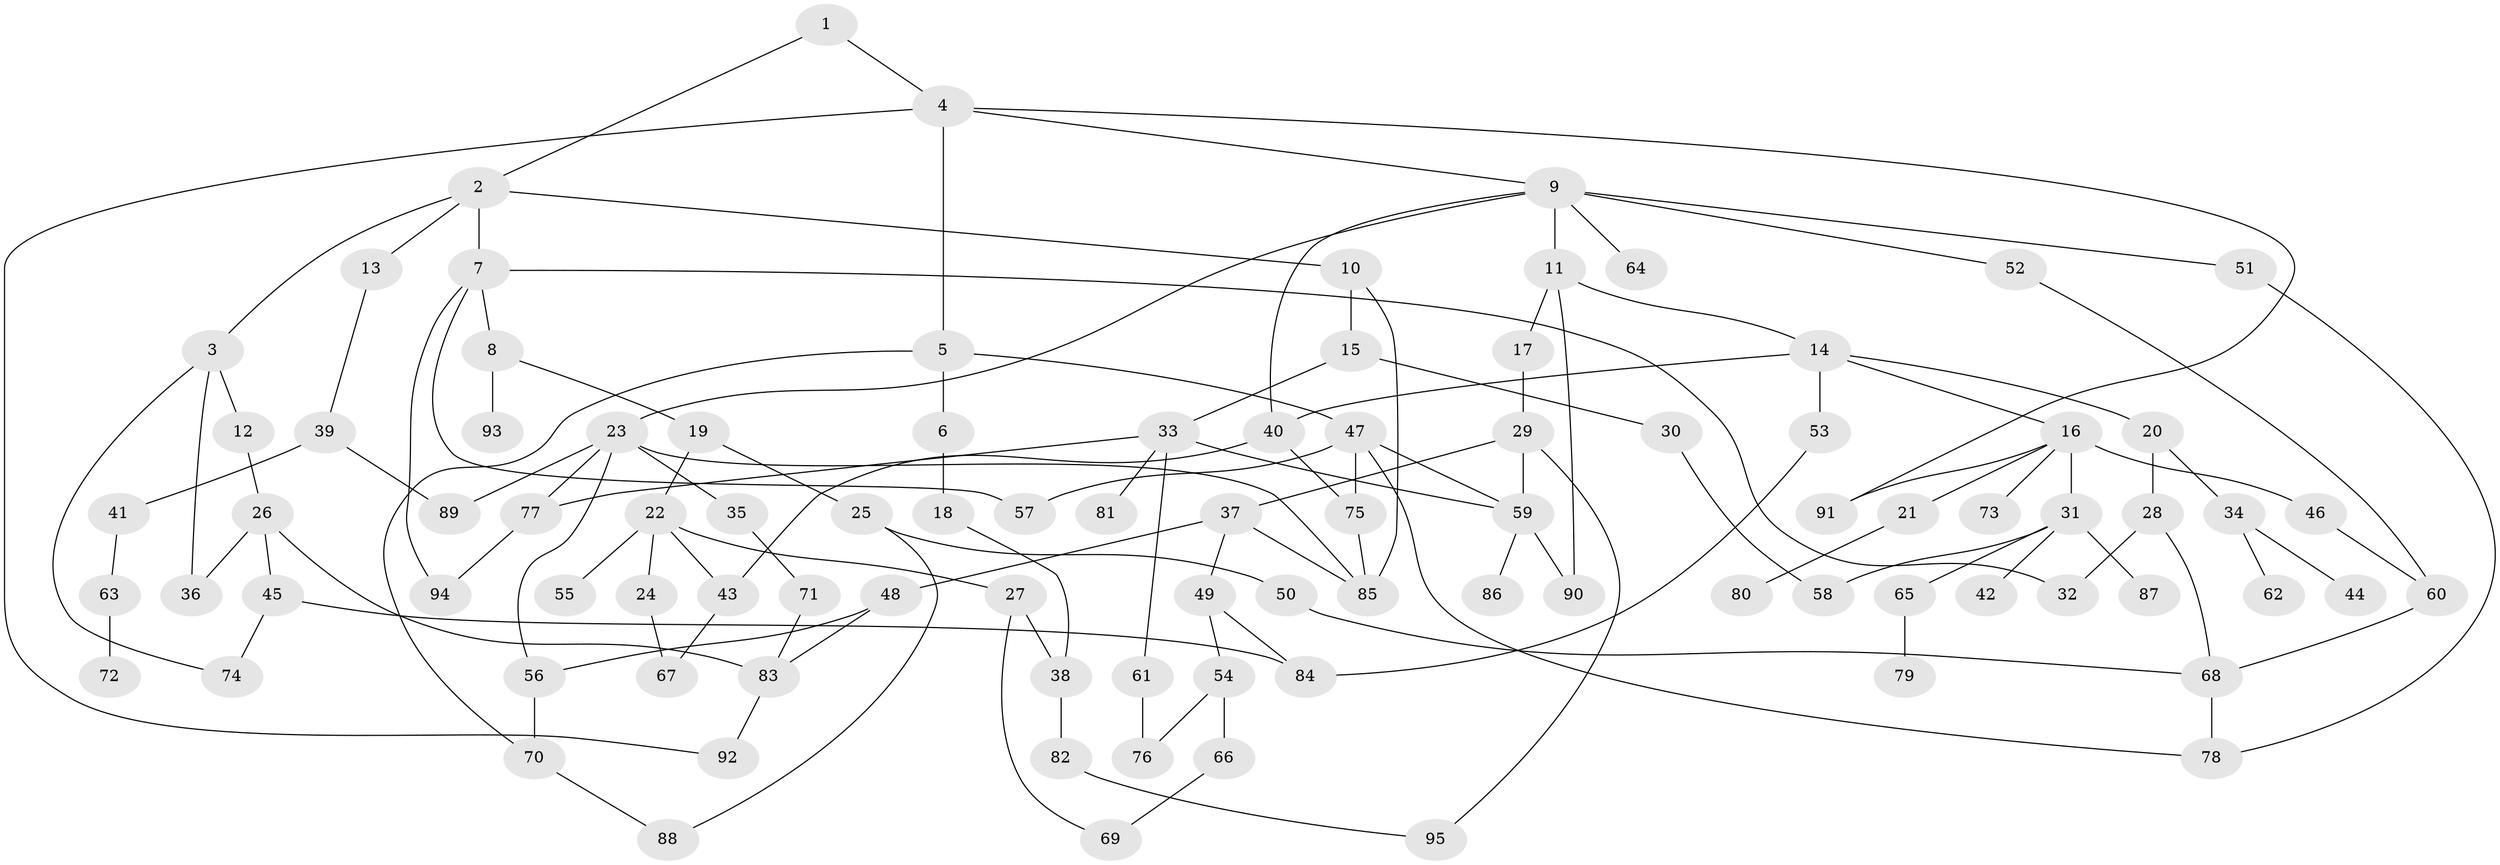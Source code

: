 // Generated by graph-tools (version 1.1) at 2025/41/03/09/25 04:41:34]
// undirected, 95 vertices, 130 edges
graph export_dot {
graph [start="1"]
  node [color=gray90,style=filled];
  1;
  2;
  3;
  4;
  5;
  6;
  7;
  8;
  9;
  10;
  11;
  12;
  13;
  14;
  15;
  16;
  17;
  18;
  19;
  20;
  21;
  22;
  23;
  24;
  25;
  26;
  27;
  28;
  29;
  30;
  31;
  32;
  33;
  34;
  35;
  36;
  37;
  38;
  39;
  40;
  41;
  42;
  43;
  44;
  45;
  46;
  47;
  48;
  49;
  50;
  51;
  52;
  53;
  54;
  55;
  56;
  57;
  58;
  59;
  60;
  61;
  62;
  63;
  64;
  65;
  66;
  67;
  68;
  69;
  70;
  71;
  72;
  73;
  74;
  75;
  76;
  77;
  78;
  79;
  80;
  81;
  82;
  83;
  84;
  85;
  86;
  87;
  88;
  89;
  90;
  91;
  92;
  93;
  94;
  95;
  1 -- 2;
  1 -- 4;
  2 -- 3;
  2 -- 7;
  2 -- 10;
  2 -- 13;
  3 -- 12;
  3 -- 36;
  3 -- 74;
  4 -- 5;
  4 -- 9;
  4 -- 91;
  4 -- 92;
  5 -- 6;
  5 -- 47;
  5 -- 70;
  6 -- 18;
  7 -- 8;
  7 -- 94;
  7 -- 57;
  7 -- 32;
  8 -- 19;
  8 -- 93;
  9 -- 11;
  9 -- 23;
  9 -- 40;
  9 -- 51;
  9 -- 52;
  9 -- 64;
  10 -- 15;
  10 -- 85;
  11 -- 14;
  11 -- 17;
  11 -- 90;
  12 -- 26;
  13 -- 39;
  14 -- 16;
  14 -- 20;
  14 -- 53;
  14 -- 40;
  15 -- 30;
  15 -- 33;
  16 -- 21;
  16 -- 31;
  16 -- 46;
  16 -- 73;
  16 -- 91;
  17 -- 29;
  18 -- 38;
  19 -- 22;
  19 -- 25;
  20 -- 28;
  20 -- 34;
  21 -- 80;
  22 -- 24;
  22 -- 27;
  22 -- 43;
  22 -- 55;
  23 -- 35;
  23 -- 56;
  23 -- 77;
  23 -- 85;
  23 -- 89;
  24 -- 67;
  25 -- 50;
  25 -- 88;
  26 -- 45;
  26 -- 83;
  26 -- 36;
  27 -- 38;
  27 -- 69;
  28 -- 32;
  28 -- 68;
  29 -- 37;
  29 -- 59;
  29 -- 95;
  30 -- 58;
  31 -- 42;
  31 -- 65;
  31 -- 87;
  31 -- 58;
  33 -- 61;
  33 -- 81;
  33 -- 77;
  33 -- 59;
  34 -- 44;
  34 -- 62;
  35 -- 71;
  37 -- 48;
  37 -- 49;
  37 -- 85;
  38 -- 82;
  39 -- 41;
  39 -- 89;
  40 -- 43;
  40 -- 75;
  41 -- 63;
  43 -- 67;
  45 -- 74;
  45 -- 84;
  46 -- 60;
  47 -- 57;
  47 -- 75;
  47 -- 59;
  47 -- 78;
  48 -- 56;
  48 -- 83;
  49 -- 54;
  49 -- 84;
  50 -- 68;
  51 -- 78;
  52 -- 60;
  53 -- 84;
  54 -- 66;
  54 -- 76;
  56 -- 70;
  59 -- 86;
  59 -- 90;
  60 -- 68;
  61 -- 76;
  63 -- 72;
  65 -- 79;
  66 -- 69;
  68 -- 78;
  70 -- 88;
  71 -- 83;
  75 -- 85;
  77 -- 94;
  82 -- 95;
  83 -- 92;
}
